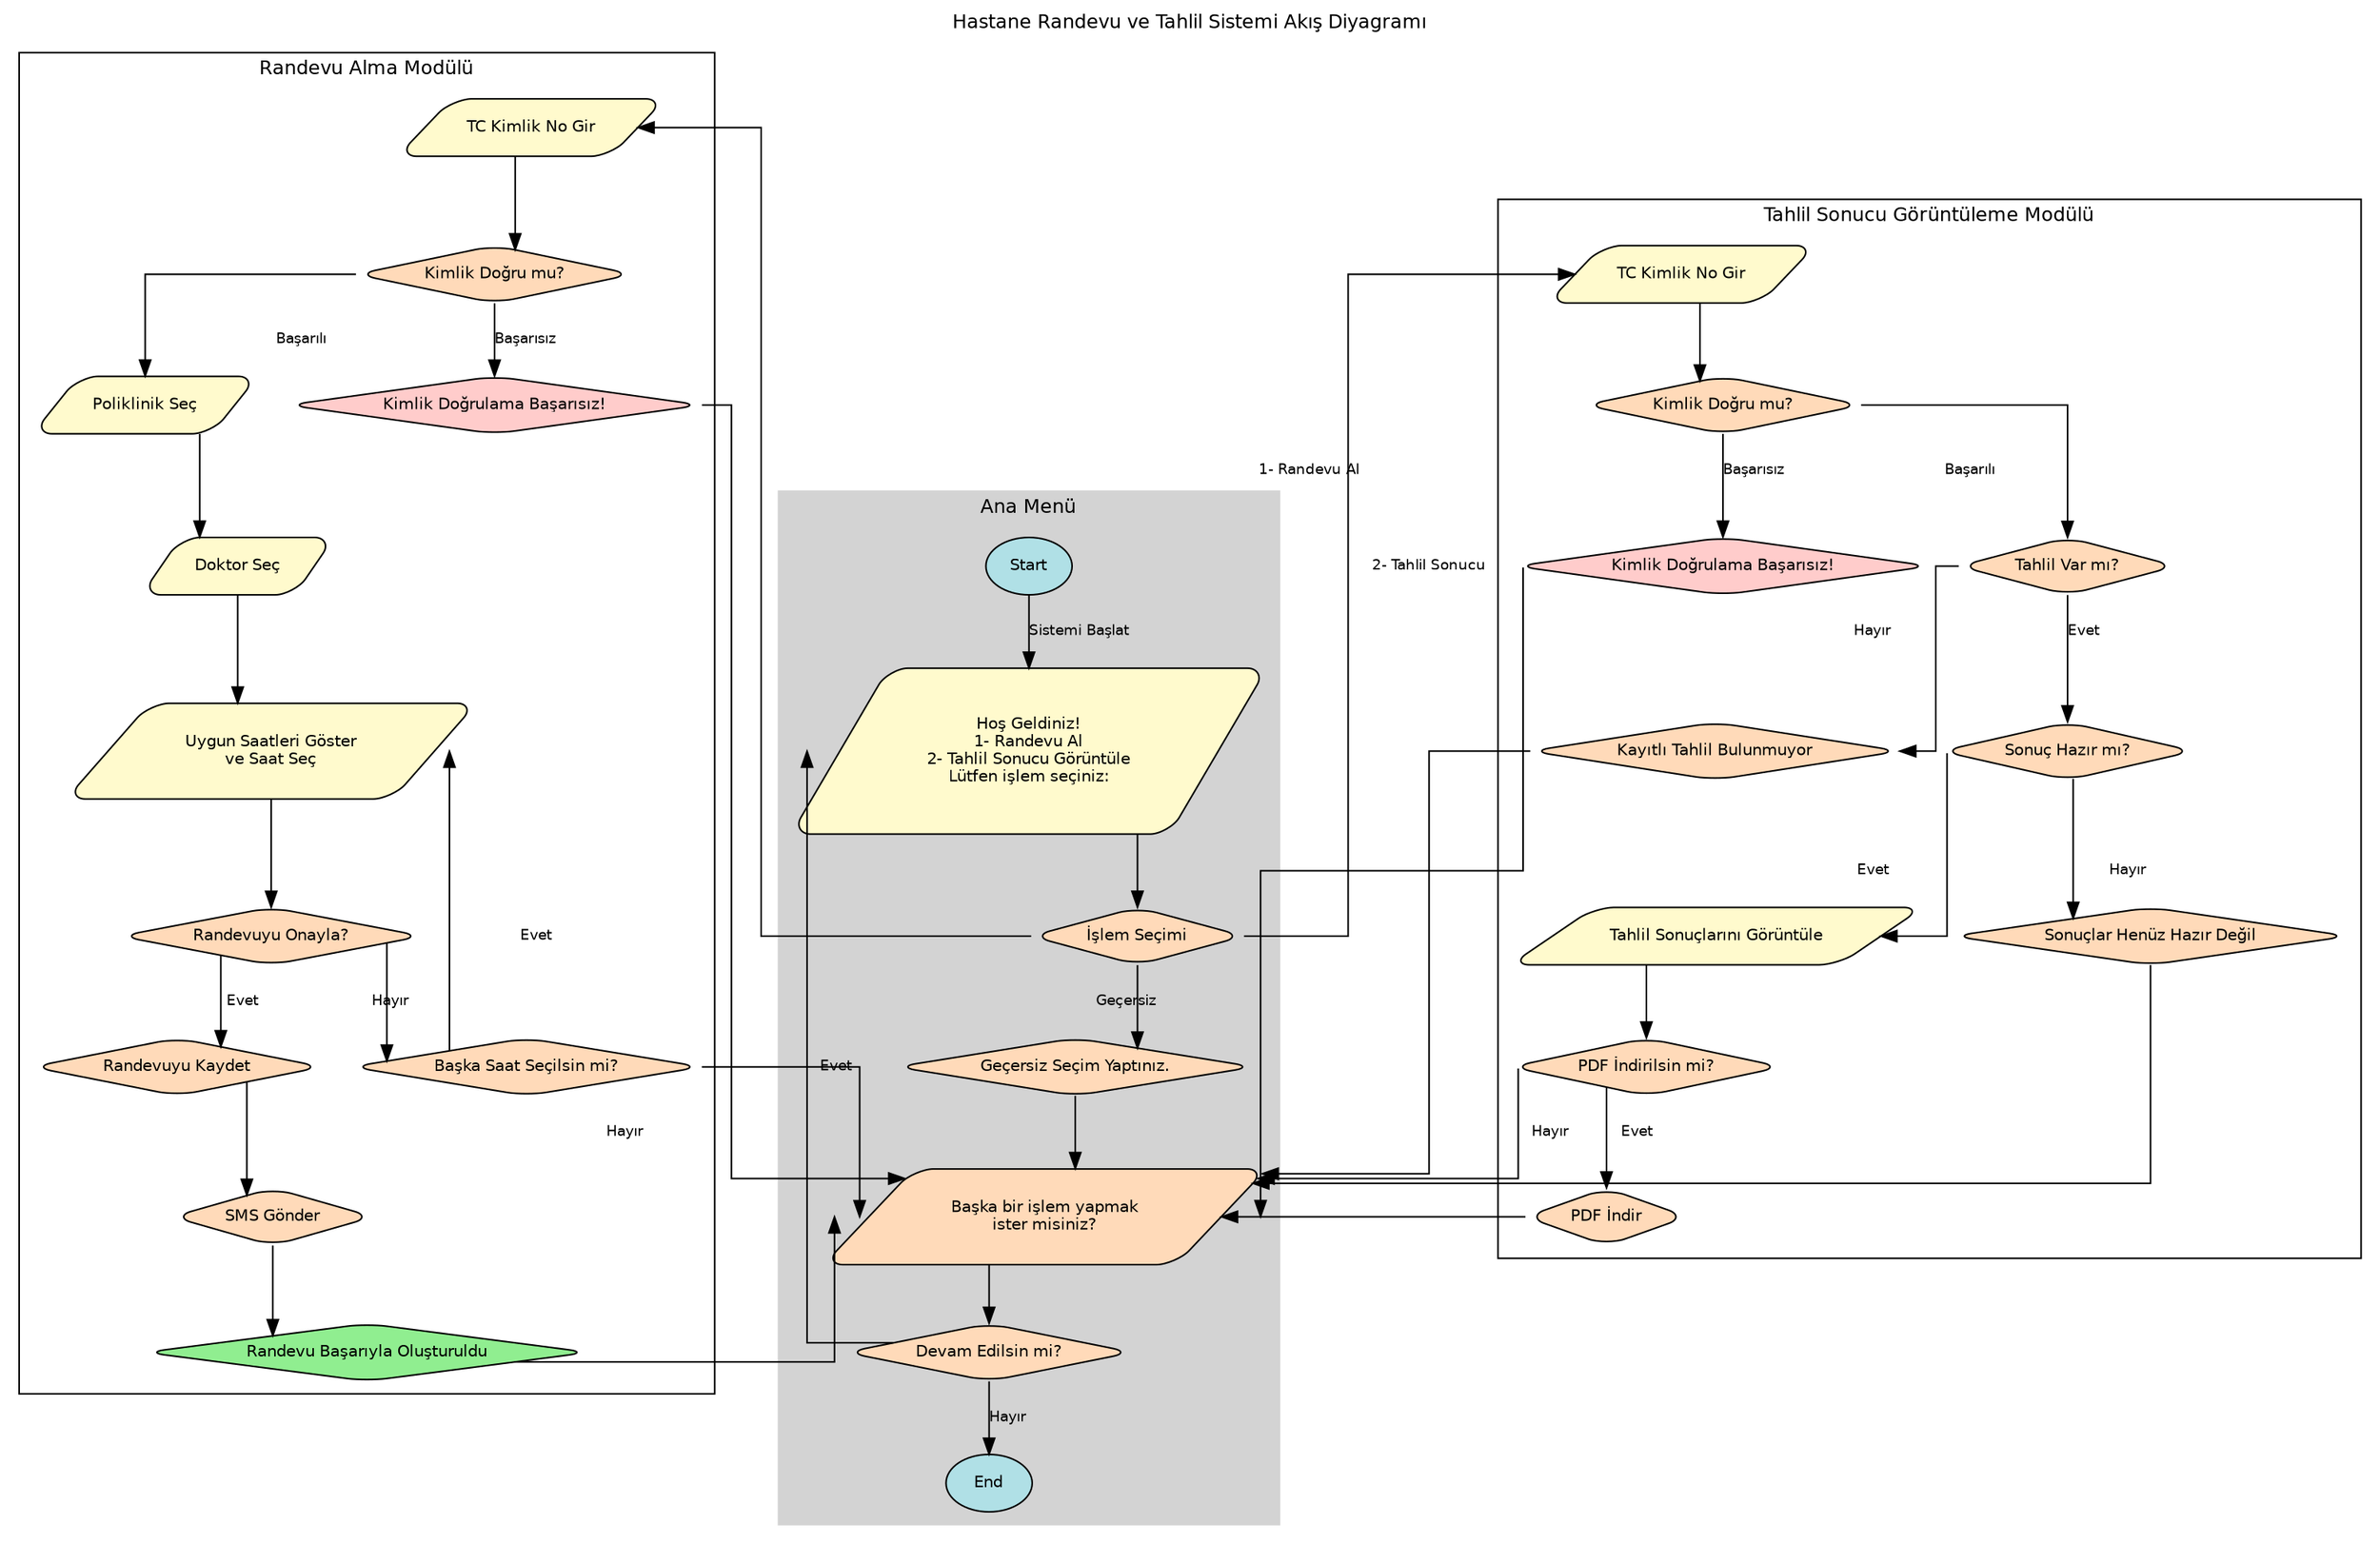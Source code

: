 digraph HastaneSistemi {
    // Genel Graf Ayarları
    graph [fontname="Helvetica", fontsize=12, label="Hastane Randevu ve Tahlil Sistemi Akış Diyagramı", labelloc=t, splines=ortho];
    node [shape=box, style="rounded,filled", fontname="Helvetica", fontsize=10, fillcolor="#EFEFEF"];
    edge [fontname="Helvetica", fontsize=9];

    // Düğüm Şekilleri
    node [shape=ellipse, fillcolor="#B0E0E6"] Start End;
    node [shape=parallelogram, fillcolor="#FFFACD"] MainMenu_IO R_Input_TCKN R_Select_Pol R_Select_Doc R_Show_Hours T_Input_TCKN T_Show_Results;
    node [shape=diamond, fillcolor="#FFDAB9"] Menu_Decision R_Auth_Decision R_Confirm_Appt R_Try_Again T_Auth_Decision T_Check_Lab_Exists T_Check_Result_Ready T_Ask_PDF Continue_Decision;

    // Ana Menü Subgraph'ı
    subgraph cluster_MainMenu {
        label = "Ana Menü";
        style = "filled";
        color = "lightgrey";

        Start -> MainMenu_IO [label="Sistemi Başlat"];
        MainMenu_IO [label="Hoş Geldiniz!\n1- Randevu Al\n2- Tahlil Sonucu Görüntüle\nLütfen işlem seçiniz:"];
        MainMenu_IO -> Menu_Decision;
        Menu_Decision [label="İşlem Seçimi"];
        
        Continue_IO [shape=parallelogram, label="Başka bir işlem yapmak\nister misiniz?"];
        Continue_Decision [label="Devam Edilsin mi?"];
        Continue_IO -> Continue_Decision;
        
        Continue_Decision -> MainMenu_IO [label="Evet"];
        Continue_Decision -> End [label="Hayır"];
        
        Invalid_Selection [label="Geçersiz Seçim Yaptınız."];
        Menu_Decision -> Invalid_Selection [label="Geçersiz"];
        Invalid_Selection -> Continue_IO;
    }

    // Randevu Modülü Subgraph'ı
    subgraph cluster_RandevuModulu {
        label = "Randevu Alma Modülü";
        
        R_Input_TCKN [label="TC Kimlik No Gir"];
        R_Auth_Decision [label="Kimlik Doğru mu?"];
        R_Auth_Fail [label="Kimlik Doğrulama Başarısız!", fillcolor="#FFCCCB"];
        R_Select_Pol [label="Poliklinik Seç"];
        R_Select_Doc [label="Doktor Seç"];
        R_Show_Hours [label="Uygun Saatleri Göster\nve Saat Seç"];
        R_Confirm_Appt [label="Randevuyu Onayla?"];
        R_Save_Appt [label="Randevuyu Kaydet"];
        R_Send_SMS [label="SMS Gönder"];
        R_Appt_Success [label="Randevu Başarıyla Oluşturuldu", fillcolor="#90EE90"];
        R_Try_Again [label="Başka Saat Seçilsin mi?"];

        R_Input_TCKN -> R_Auth_Decision;
        R_Auth_Decision -> R_Select_Pol [label="Başarılı"];
        R_Auth_Decision -> R_Auth_Fail [label="Başarısız"];
        R_Auth_Fail -> Continue_IO;
        R_Select_Pol -> R_Select_Doc;
        R_Select_Doc -> R_Show_Hours;
        R_Show_Hours -> R_Confirm_Appt;
        R_Confirm_Appt -> R_Save_Appt [label="Evet"];
        R_Save_Appt -> R_Send_SMS;
        R_Send_SMS -> R_Appt_Success;
        R_Appt_Success -> Continue_IO;
        
        R_Confirm_Appt -> R_Try_Again [label="Hayır"];
        R_Try_Again -> R_Show_Hours [label="Evet"];
        R_Try_Again -> Continue_IO [label="Hayır"];
    }

    // Tahlil Modülü Subgraph'ı
    subgraph cluster_TahlilModulu {
        label = "Tahlil Sonucu Görüntüleme Modülü";

        T_Input_TCKN [label="TC Kimlik No Gir"];
        T_Auth_Decision [label="Kimlik Doğru mu?"];
        T_Auth_Fail [label="Kimlik Doğrulama Başarısız!", fillcolor="#FFCCCB"];
        T_Check_Lab_Exists [label="Tahlil Var mı?"];
        T_No_Lab [label="Kayıtlı Tahlil Bulunmuyor"];
        T_Check_Result_Ready [label="Sonuç Hazır mı?"];
        T_Result_Not_Ready [label="Sonuçlar Henüz Hazır Değil"];
        T_Show_Results [label="Tahlil Sonuçlarını Görüntüle"];
        T_Ask_PDF [label="PDF İndirilsin mi?"];
        T_Download_PDF [label="PDF İndir"];

        T_Input_TCKN -> T_Auth_Decision;
        T_Auth_Decision -> T_Check_Lab_Exists [label="Başarılı"];
        T_Auth_Decision -> T_Auth_Fail [label="Başarısız"];
        T_Auth_Fail -> Continue_IO;
        
        T_Check_Lab_Exists -> T_Check_Result_Ready [label="Evet"];
        T_Check_Lab_Exists -> T_No_Lab [label="Hayır"];
        T_No_Lab -> Continue_IO;

        T_Check_Result_Ready -> T_Show_Results [label="Evet"];
        T_Check_Result_Ready -> T_Result_Not_Ready [label="Hayır"];
        T_Result_Not_Ready -> Continue_IO;

        T_Show_Results -> T_Ask_PDF;
        T_Ask_PDF -> T_Download_PDF [label="Evet"];
        T_Download_PDF -> Continue_IO;
        T_Ask_PDF -> Continue_IO [label="Hayır"];
    }

    // Ana Menü ve Modül Bağlantıları
    Menu_Decision -> R_Input_TCKN [label="1- Randevu Al"];
    Menu_Decision -> T_Input_TCKN [label="2- Tahlil Sonucu"];
}
